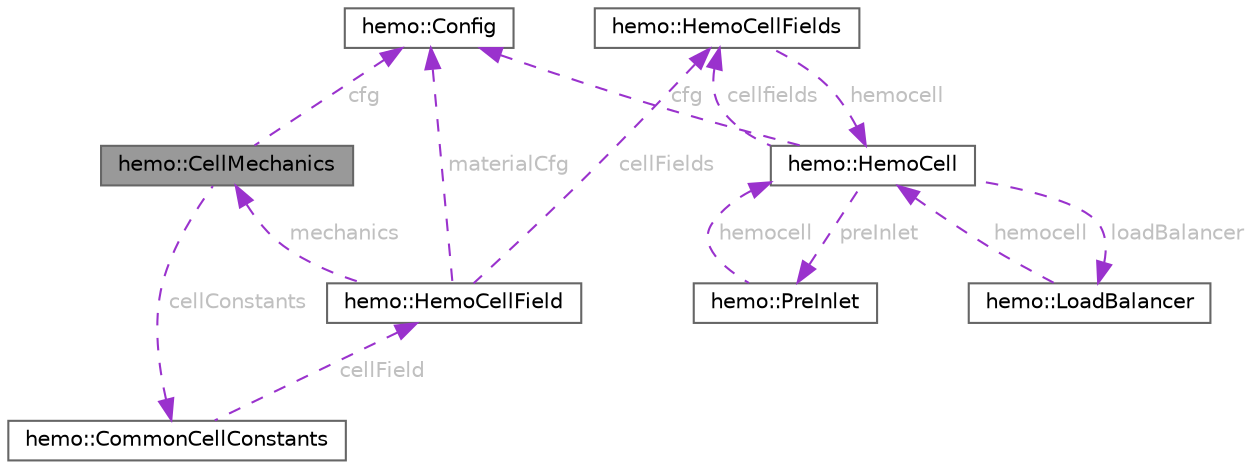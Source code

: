 digraph "hemo::CellMechanics"
{
 // LATEX_PDF_SIZE
  bgcolor="transparent";
  edge [fontname=Helvetica,fontsize=10,labelfontname=Helvetica,labelfontsize=10];
  node [fontname=Helvetica,fontsize=10,shape=box,height=0.2,width=0.4];
  Node1 [id="Node000001",label="hemo::CellMechanics",height=0.2,width=0.4,color="gray40", fillcolor="grey60", style="filled", fontcolor="black",tooltip=" "];
  Node2 -> Node1 [id="edge1_Node000001_Node000002",dir="back",color="darkorchid3",style="dashed",tooltip=" ",label=" cellConstants",fontcolor="grey" ];
  Node2 [id="Node000002",label="hemo::CommonCellConstants",height=0.2,width=0.4,color="gray40", fillcolor="white", style="filled",URL="$classhemo_1_1CommonCellConstants.html",tooltip=" "];
  Node3 -> Node2 [id="edge2_Node000002_Node000003",dir="back",color="darkorchid3",style="dashed",tooltip=" ",label=" cellField",fontcolor="grey" ];
  Node3 [id="Node000003",label="hemo::HemoCellField",height=0.2,width=0.4,color="gray40", fillcolor="white", style="filled",URL="$classhemo_1_1HemoCellField.html",tooltip=" "];
  Node4 -> Node3 [id="edge3_Node000003_Node000004",dir="back",color="darkorchid3",style="dashed",tooltip=" ",label=" cellFields",fontcolor="grey" ];
  Node4 [id="Node000004",label="hemo::HemoCellFields",height=0.2,width=0.4,color="gray40", fillcolor="white", style="filled",URL="$classhemo_1_1HemoCellFields.html",tooltip=" "];
  Node5 -> Node4 [id="edge4_Node000004_Node000005",dir="back",color="darkorchid3",style="dashed",tooltip=" ",label=" hemocell",fontcolor="grey" ];
  Node5 [id="Node000005",label="hemo::HemoCell",height=0.2,width=0.4,color="gray40", fillcolor="white", style="filled",URL="$classhemo_1_1HemoCell.html",tooltip=" "];
  Node6 -> Node5 [id="edge5_Node000005_Node000006",dir="back",color="darkorchid3",style="dashed",tooltip=" ",label=" preInlet",fontcolor="grey" ];
  Node6 [id="Node000006",label="hemo::PreInlet",height=0.2,width=0.4,color="gray40", fillcolor="white", style="filled",URL="$classhemo_1_1PreInlet.html",tooltip=" "];
  Node5 -> Node6 [id="edge6_Node000006_Node000005",dir="back",color="darkorchid3",style="dashed",tooltip=" ",label=" hemocell",fontcolor="grey" ];
  Node7 -> Node5 [id="edge7_Node000005_Node000007",dir="back",color="darkorchid3",style="dashed",tooltip=" ",label=" loadBalancer",fontcolor="grey" ];
  Node7 [id="Node000007",label="hemo::LoadBalancer",height=0.2,width=0.4,color="gray40", fillcolor="white", style="filled",URL="$classhemo_1_1LoadBalancer.html",tooltip=" "];
  Node5 -> Node7 [id="edge8_Node000007_Node000005",dir="back",color="darkorchid3",style="dashed",tooltip=" ",label=" hemocell",fontcolor="grey" ];
  Node8 -> Node5 [id="edge9_Node000005_Node000008",dir="back",color="darkorchid3",style="dashed",tooltip=" ",label=" cfg",fontcolor="grey" ];
  Node8 [id="Node000008",label="hemo::Config",height=0.2,width=0.4,color="gray40", fillcolor="white", style="filled",URL="$classhemo_1_1Config.html",tooltip=" "];
  Node4 -> Node5 [id="edge10_Node000005_Node000004",dir="back",color="darkorchid3",style="dashed",tooltip=" ",label=" cellfields",fontcolor="grey" ];
  Node8 -> Node3 [id="edge11_Node000003_Node000008",dir="back",color="darkorchid3",style="dashed",tooltip=" ",label=" materialCfg",fontcolor="grey" ];
  Node1 -> Node3 [id="edge12_Node000003_Node000001",dir="back",color="darkorchid3",style="dashed",tooltip=" ",label=" mechanics",fontcolor="grey" ];
  Node8 -> Node1 [id="edge13_Node000001_Node000008",dir="back",color="darkorchid3",style="dashed",tooltip=" ",label=" cfg",fontcolor="grey" ];
}
